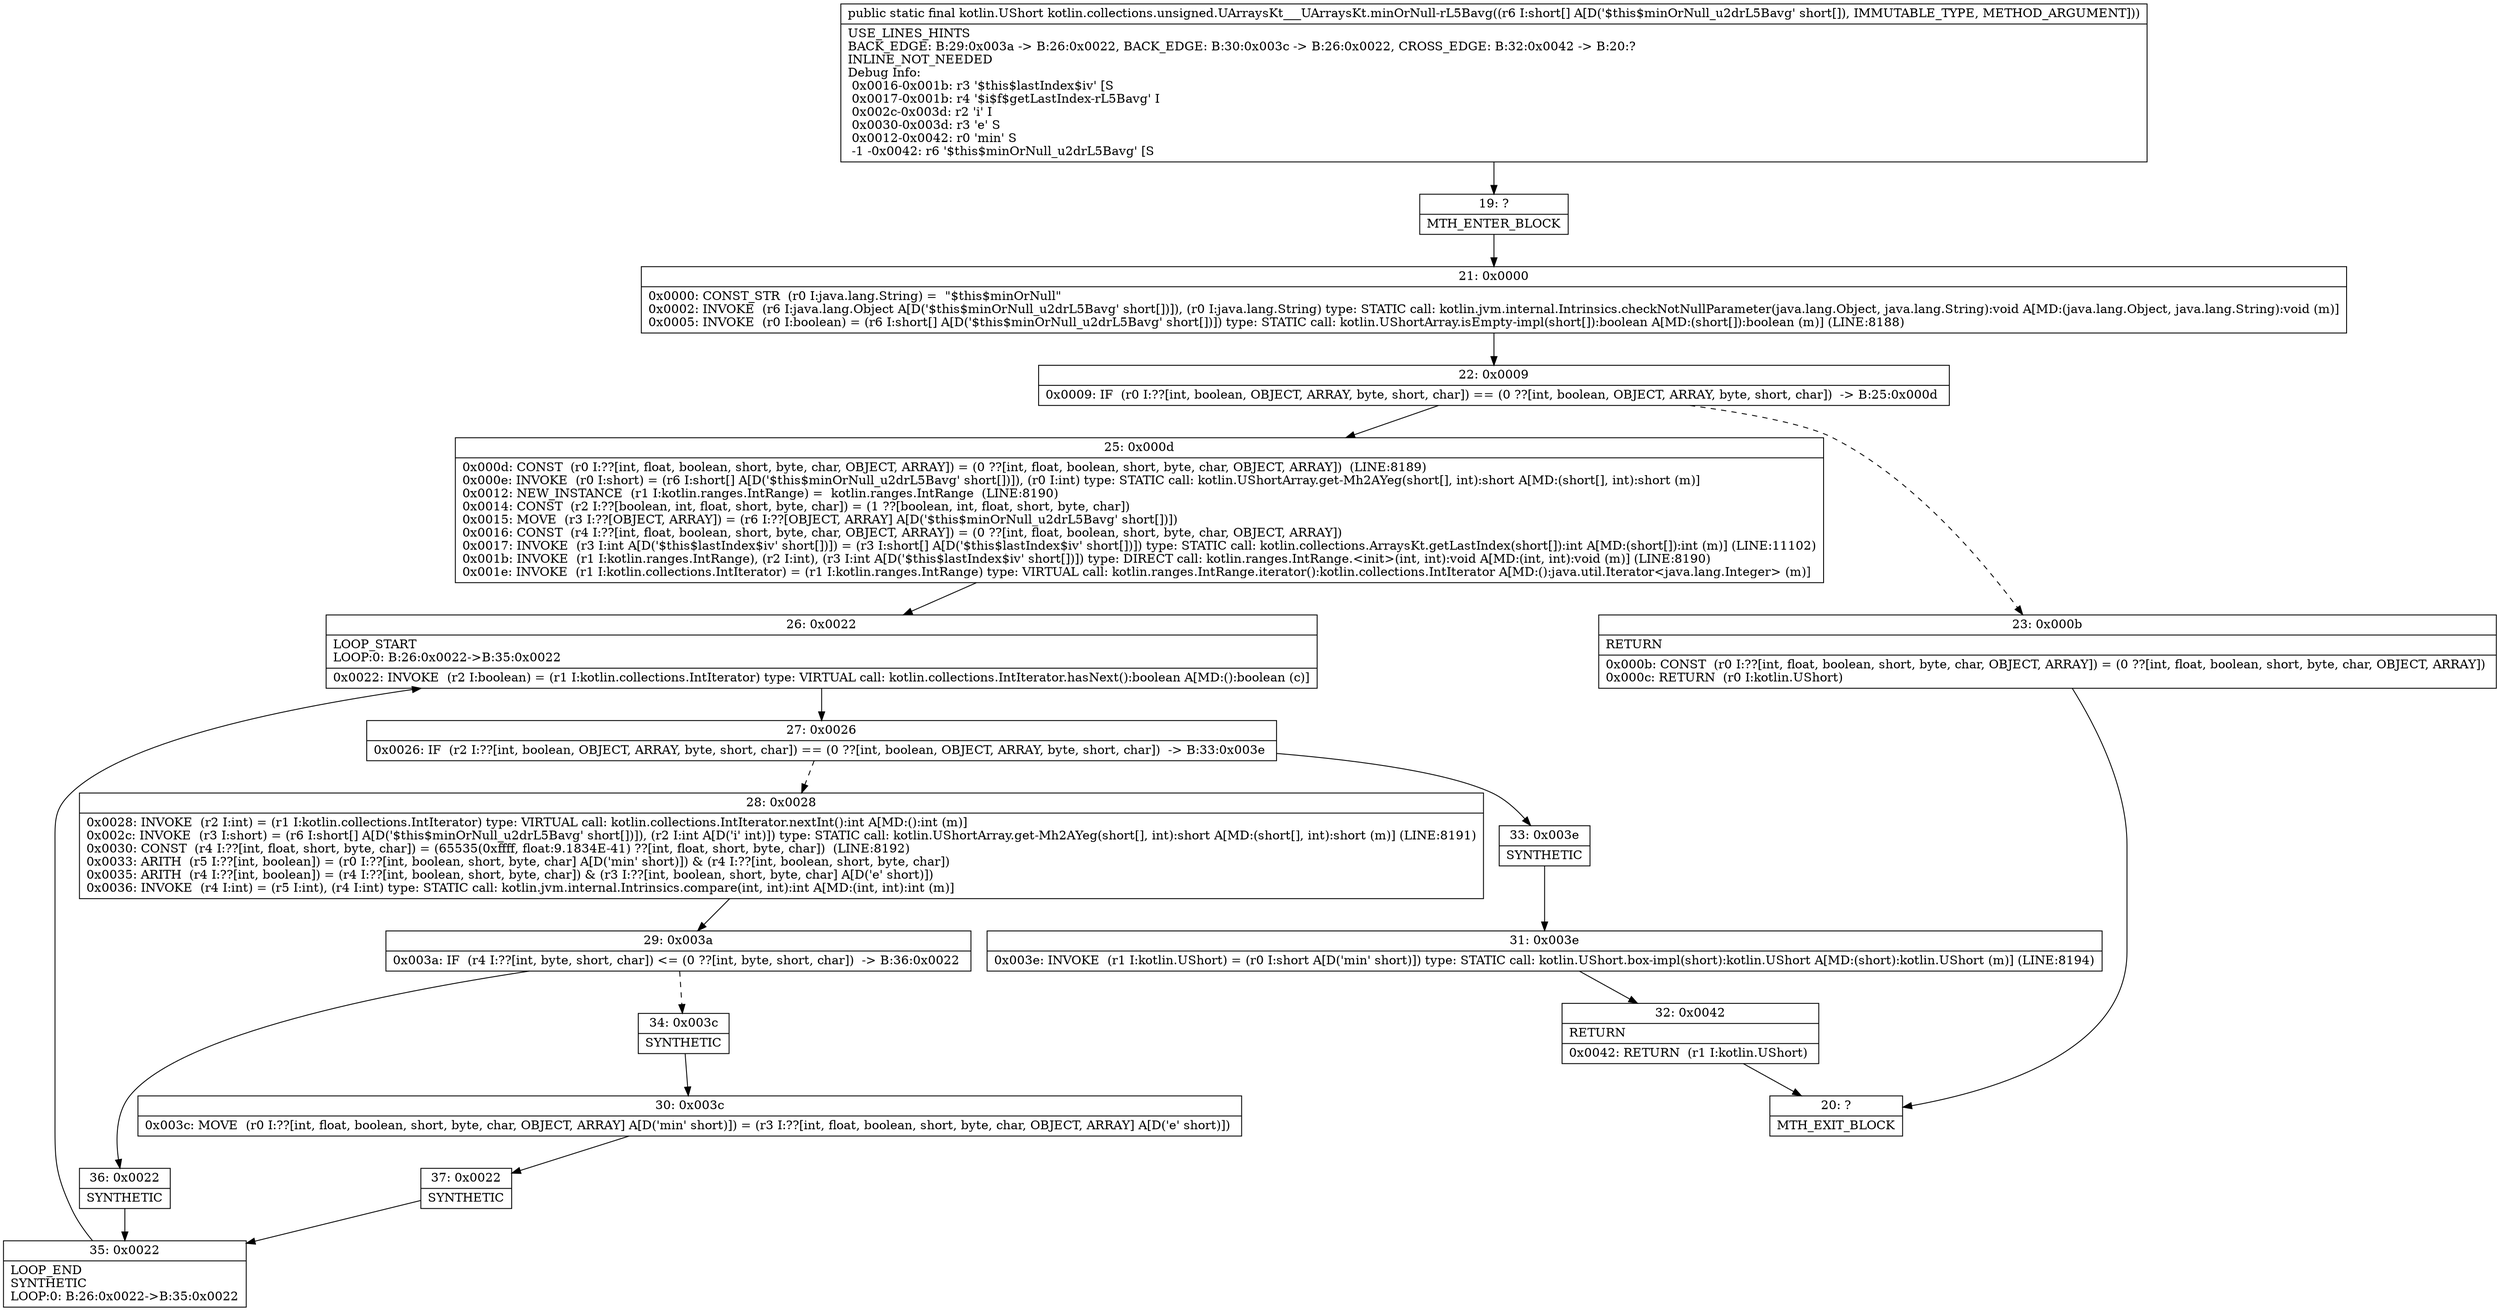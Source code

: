 digraph "CFG forkotlin.collections.unsigned.UArraysKt___UArraysKt.minOrNull\-rL5Bavg([S)Lkotlin\/UShort;" {
Node_19 [shape=record,label="{19\:\ ?|MTH_ENTER_BLOCK\l}"];
Node_21 [shape=record,label="{21\:\ 0x0000|0x0000: CONST_STR  (r0 I:java.lang.String) =  \"$this$minOrNull\" \l0x0002: INVOKE  (r6 I:java.lang.Object A[D('$this$minOrNull_u2drL5Bavg' short[])]), (r0 I:java.lang.String) type: STATIC call: kotlin.jvm.internal.Intrinsics.checkNotNullParameter(java.lang.Object, java.lang.String):void A[MD:(java.lang.Object, java.lang.String):void (m)]\l0x0005: INVOKE  (r0 I:boolean) = (r6 I:short[] A[D('$this$minOrNull_u2drL5Bavg' short[])]) type: STATIC call: kotlin.UShortArray.isEmpty\-impl(short[]):boolean A[MD:(short[]):boolean (m)] (LINE:8188)\l}"];
Node_22 [shape=record,label="{22\:\ 0x0009|0x0009: IF  (r0 I:??[int, boolean, OBJECT, ARRAY, byte, short, char]) == (0 ??[int, boolean, OBJECT, ARRAY, byte, short, char])  \-\> B:25:0x000d \l}"];
Node_23 [shape=record,label="{23\:\ 0x000b|RETURN\l|0x000b: CONST  (r0 I:??[int, float, boolean, short, byte, char, OBJECT, ARRAY]) = (0 ??[int, float, boolean, short, byte, char, OBJECT, ARRAY]) \l0x000c: RETURN  (r0 I:kotlin.UShort) \l}"];
Node_20 [shape=record,label="{20\:\ ?|MTH_EXIT_BLOCK\l}"];
Node_25 [shape=record,label="{25\:\ 0x000d|0x000d: CONST  (r0 I:??[int, float, boolean, short, byte, char, OBJECT, ARRAY]) = (0 ??[int, float, boolean, short, byte, char, OBJECT, ARRAY])  (LINE:8189)\l0x000e: INVOKE  (r0 I:short) = (r6 I:short[] A[D('$this$minOrNull_u2drL5Bavg' short[])]), (r0 I:int) type: STATIC call: kotlin.UShortArray.get\-Mh2AYeg(short[], int):short A[MD:(short[], int):short (m)]\l0x0012: NEW_INSTANCE  (r1 I:kotlin.ranges.IntRange) =  kotlin.ranges.IntRange  (LINE:8190)\l0x0014: CONST  (r2 I:??[boolean, int, float, short, byte, char]) = (1 ??[boolean, int, float, short, byte, char]) \l0x0015: MOVE  (r3 I:??[OBJECT, ARRAY]) = (r6 I:??[OBJECT, ARRAY] A[D('$this$minOrNull_u2drL5Bavg' short[])]) \l0x0016: CONST  (r4 I:??[int, float, boolean, short, byte, char, OBJECT, ARRAY]) = (0 ??[int, float, boolean, short, byte, char, OBJECT, ARRAY]) \l0x0017: INVOKE  (r3 I:int A[D('$this$lastIndex$iv' short[])]) = (r3 I:short[] A[D('$this$lastIndex$iv' short[])]) type: STATIC call: kotlin.collections.ArraysKt.getLastIndex(short[]):int A[MD:(short[]):int (m)] (LINE:11102)\l0x001b: INVOKE  (r1 I:kotlin.ranges.IntRange), (r2 I:int), (r3 I:int A[D('$this$lastIndex$iv' short[])]) type: DIRECT call: kotlin.ranges.IntRange.\<init\>(int, int):void A[MD:(int, int):void (m)] (LINE:8190)\l0x001e: INVOKE  (r1 I:kotlin.collections.IntIterator) = (r1 I:kotlin.ranges.IntRange) type: VIRTUAL call: kotlin.ranges.IntRange.iterator():kotlin.collections.IntIterator A[MD:():java.util.Iterator\<java.lang.Integer\> (m)]\l}"];
Node_26 [shape=record,label="{26\:\ 0x0022|LOOP_START\lLOOP:0: B:26:0x0022\-\>B:35:0x0022\l|0x0022: INVOKE  (r2 I:boolean) = (r1 I:kotlin.collections.IntIterator) type: VIRTUAL call: kotlin.collections.IntIterator.hasNext():boolean A[MD:():boolean (c)]\l}"];
Node_27 [shape=record,label="{27\:\ 0x0026|0x0026: IF  (r2 I:??[int, boolean, OBJECT, ARRAY, byte, short, char]) == (0 ??[int, boolean, OBJECT, ARRAY, byte, short, char])  \-\> B:33:0x003e \l}"];
Node_28 [shape=record,label="{28\:\ 0x0028|0x0028: INVOKE  (r2 I:int) = (r1 I:kotlin.collections.IntIterator) type: VIRTUAL call: kotlin.collections.IntIterator.nextInt():int A[MD:():int (m)]\l0x002c: INVOKE  (r3 I:short) = (r6 I:short[] A[D('$this$minOrNull_u2drL5Bavg' short[])]), (r2 I:int A[D('i' int)]) type: STATIC call: kotlin.UShortArray.get\-Mh2AYeg(short[], int):short A[MD:(short[], int):short (m)] (LINE:8191)\l0x0030: CONST  (r4 I:??[int, float, short, byte, char]) = (65535(0xffff, float:9.1834E\-41) ??[int, float, short, byte, char])  (LINE:8192)\l0x0033: ARITH  (r5 I:??[int, boolean]) = (r0 I:??[int, boolean, short, byte, char] A[D('min' short)]) & (r4 I:??[int, boolean, short, byte, char]) \l0x0035: ARITH  (r4 I:??[int, boolean]) = (r4 I:??[int, boolean, short, byte, char]) & (r3 I:??[int, boolean, short, byte, char] A[D('e' short)]) \l0x0036: INVOKE  (r4 I:int) = (r5 I:int), (r4 I:int) type: STATIC call: kotlin.jvm.internal.Intrinsics.compare(int, int):int A[MD:(int, int):int (m)]\l}"];
Node_29 [shape=record,label="{29\:\ 0x003a|0x003a: IF  (r4 I:??[int, byte, short, char]) \<= (0 ??[int, byte, short, char])  \-\> B:36:0x0022 \l}"];
Node_34 [shape=record,label="{34\:\ 0x003c|SYNTHETIC\l}"];
Node_30 [shape=record,label="{30\:\ 0x003c|0x003c: MOVE  (r0 I:??[int, float, boolean, short, byte, char, OBJECT, ARRAY] A[D('min' short)]) = (r3 I:??[int, float, boolean, short, byte, char, OBJECT, ARRAY] A[D('e' short)]) \l}"];
Node_37 [shape=record,label="{37\:\ 0x0022|SYNTHETIC\l}"];
Node_35 [shape=record,label="{35\:\ 0x0022|LOOP_END\lSYNTHETIC\lLOOP:0: B:26:0x0022\-\>B:35:0x0022\l}"];
Node_36 [shape=record,label="{36\:\ 0x0022|SYNTHETIC\l}"];
Node_33 [shape=record,label="{33\:\ 0x003e|SYNTHETIC\l}"];
Node_31 [shape=record,label="{31\:\ 0x003e|0x003e: INVOKE  (r1 I:kotlin.UShort) = (r0 I:short A[D('min' short)]) type: STATIC call: kotlin.UShort.box\-impl(short):kotlin.UShort A[MD:(short):kotlin.UShort (m)] (LINE:8194)\l}"];
Node_32 [shape=record,label="{32\:\ 0x0042|RETURN\l|0x0042: RETURN  (r1 I:kotlin.UShort) \l}"];
MethodNode[shape=record,label="{public static final kotlin.UShort kotlin.collections.unsigned.UArraysKt___UArraysKt.minOrNull\-rL5Bavg((r6 I:short[] A[D('$this$minOrNull_u2drL5Bavg' short[]), IMMUTABLE_TYPE, METHOD_ARGUMENT]))  | USE_LINES_HINTS\lBACK_EDGE: B:29:0x003a \-\> B:26:0x0022, BACK_EDGE: B:30:0x003c \-\> B:26:0x0022, CROSS_EDGE: B:32:0x0042 \-\> B:20:?\lINLINE_NOT_NEEDED\lDebug Info:\l  0x0016\-0x001b: r3 '$this$lastIndex$iv' [S\l  0x0017\-0x001b: r4 '$i$f$getLastIndex\-rL5Bavg' I\l  0x002c\-0x003d: r2 'i' I\l  0x0030\-0x003d: r3 'e' S\l  0x0012\-0x0042: r0 'min' S\l  \-1 \-0x0042: r6 '$this$minOrNull_u2drL5Bavg' [S\l}"];
MethodNode -> Node_19;Node_19 -> Node_21;
Node_21 -> Node_22;
Node_22 -> Node_23[style=dashed];
Node_22 -> Node_25;
Node_23 -> Node_20;
Node_25 -> Node_26;
Node_26 -> Node_27;
Node_27 -> Node_28[style=dashed];
Node_27 -> Node_33;
Node_28 -> Node_29;
Node_29 -> Node_34[style=dashed];
Node_29 -> Node_36;
Node_34 -> Node_30;
Node_30 -> Node_37;
Node_37 -> Node_35;
Node_35 -> Node_26;
Node_36 -> Node_35;
Node_33 -> Node_31;
Node_31 -> Node_32;
Node_32 -> Node_20;
}

